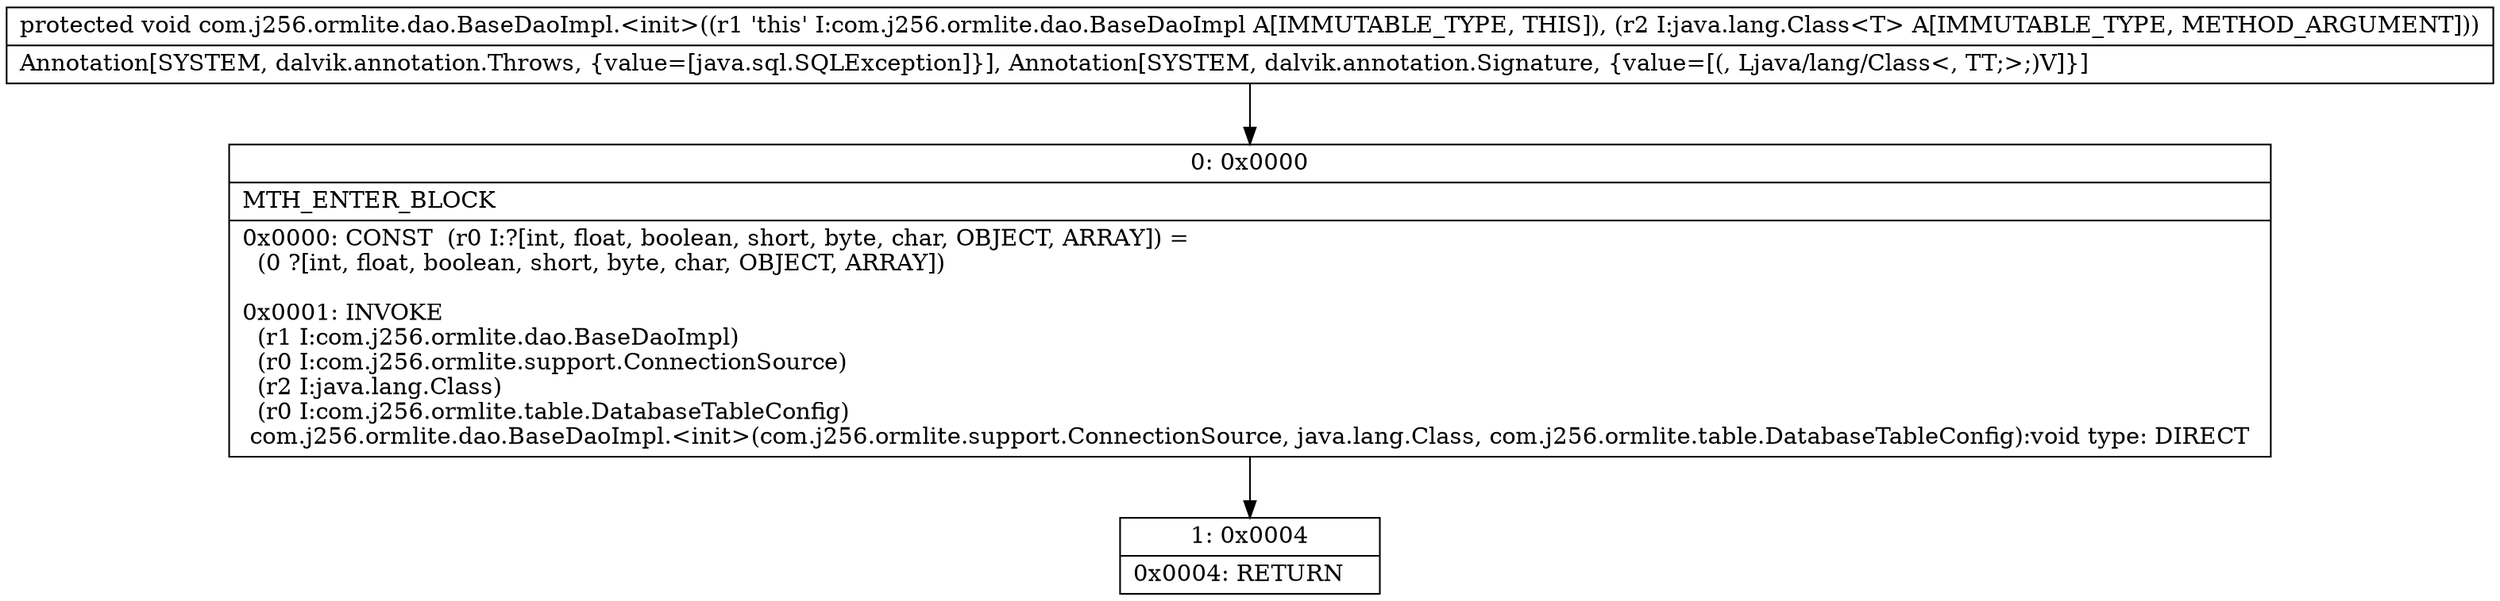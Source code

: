 digraph "CFG forcom.j256.ormlite.dao.BaseDaoImpl.\<init\>(Ljava\/lang\/Class;)V" {
Node_0 [shape=record,label="{0\:\ 0x0000|MTH_ENTER_BLOCK\l|0x0000: CONST  (r0 I:?[int, float, boolean, short, byte, char, OBJECT, ARRAY]) = \l  (0 ?[int, float, boolean, short, byte, char, OBJECT, ARRAY])\l \l0x0001: INVOKE  \l  (r1 I:com.j256.ormlite.dao.BaseDaoImpl)\l  (r0 I:com.j256.ormlite.support.ConnectionSource)\l  (r2 I:java.lang.Class)\l  (r0 I:com.j256.ormlite.table.DatabaseTableConfig)\l com.j256.ormlite.dao.BaseDaoImpl.\<init\>(com.j256.ormlite.support.ConnectionSource, java.lang.Class, com.j256.ormlite.table.DatabaseTableConfig):void type: DIRECT \l}"];
Node_1 [shape=record,label="{1\:\ 0x0004|0x0004: RETURN   \l}"];
MethodNode[shape=record,label="{protected void com.j256.ormlite.dao.BaseDaoImpl.\<init\>((r1 'this' I:com.j256.ormlite.dao.BaseDaoImpl A[IMMUTABLE_TYPE, THIS]), (r2 I:java.lang.Class\<T\> A[IMMUTABLE_TYPE, METHOD_ARGUMENT]))  | Annotation[SYSTEM, dalvik.annotation.Throws, \{value=[java.sql.SQLException]\}], Annotation[SYSTEM, dalvik.annotation.Signature, \{value=[(, Ljava\/lang\/Class\<, TT;\>;)V]\}]\l}"];
MethodNode -> Node_0;
Node_0 -> Node_1;
}

